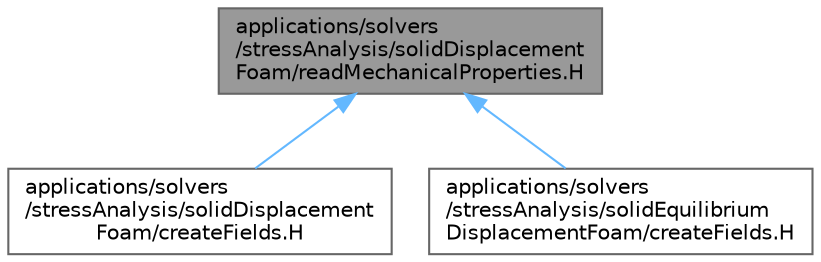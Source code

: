 digraph "applications/solvers/stressAnalysis/solidDisplacementFoam/readMechanicalProperties.H"
{
 // LATEX_PDF_SIZE
  bgcolor="transparent";
  edge [fontname=Helvetica,fontsize=10,labelfontname=Helvetica,labelfontsize=10];
  node [fontname=Helvetica,fontsize=10,shape=box,height=0.2,width=0.4];
  Node1 [id="Node000001",label="applications/solvers\l/stressAnalysis/solidDisplacement\lFoam/readMechanicalProperties.H",height=0.2,width=0.4,color="gray40", fillcolor="grey60", style="filled", fontcolor="black",tooltip=" "];
  Node1 -> Node2 [id="edge1_Node000001_Node000002",dir="back",color="steelblue1",style="solid",tooltip=" "];
  Node2 [id="Node000002",label="applications/solvers\l/stressAnalysis/solidDisplacement\lFoam/createFields.H",height=0.2,width=0.4,color="grey40", fillcolor="white", style="filled",URL="$solvers_2stressAnalysis_2solidDisplacementFoam_2createFields_8H.html",tooltip=" "];
  Node1 -> Node3 [id="edge2_Node000001_Node000003",dir="back",color="steelblue1",style="solid",tooltip=" "];
  Node3 [id="Node000003",label="applications/solvers\l/stressAnalysis/solidEquilibrium\lDisplacementFoam/createFields.H",height=0.2,width=0.4,color="grey40", fillcolor="white", style="filled",URL="$solvers_2stressAnalysis_2solidEquilibriumDisplacementFoam_2createFields_8H.html",tooltip=" "];
}
